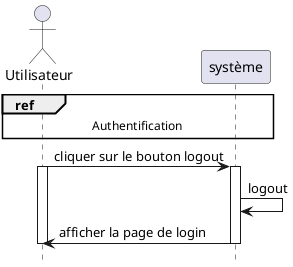 @startuml logout

hide footbox


actor "Utilisateur" as user
participant "système" as system

ref over user, system : Authentification
user -> system : cliquer sur le bouton logout
activate user
activate system
system -> system : logout
system -> user : afficher la page de login
deactivate system
deactivate user